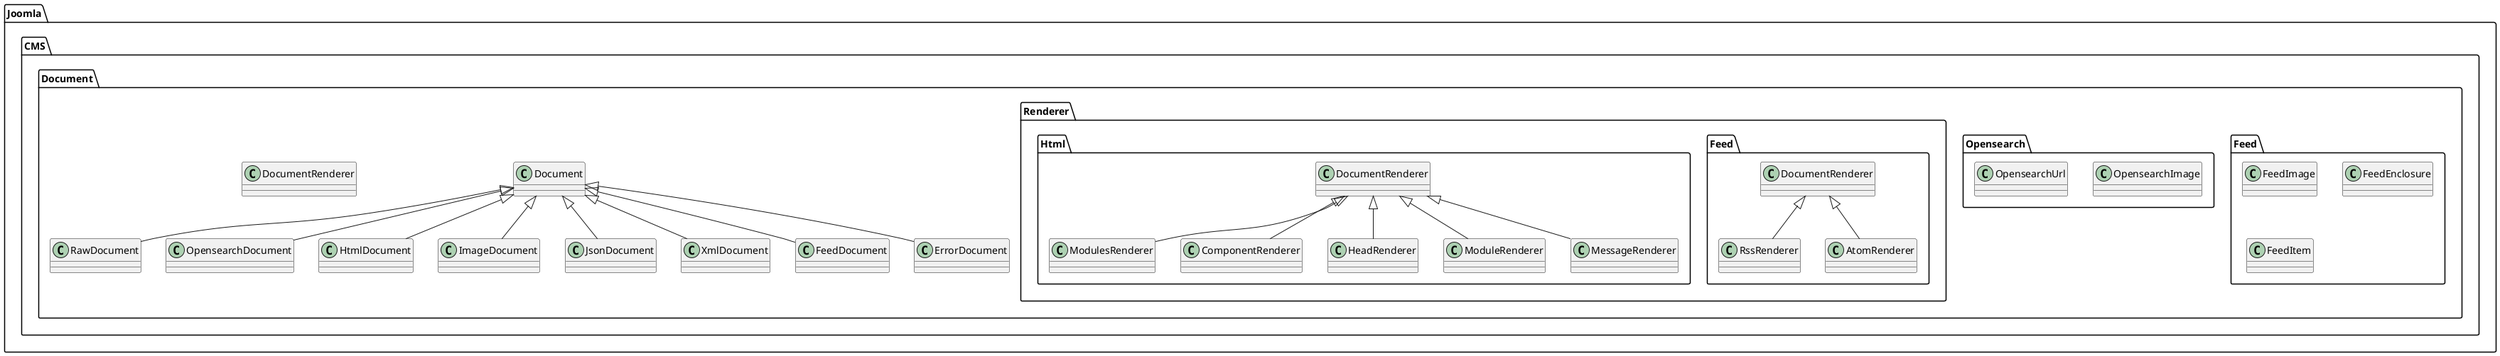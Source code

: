 @startuml
class Joomla.CMS.Document.RawDocument
Joomla.CMS.Document.Document <|-- Joomla.CMS.Document.RawDocument

class Joomla.CMS.Document.Feed.FeedImage
class Joomla.CMS.Document.Feed.FeedEnclosure
class Joomla.CMS.Document.Feed.FeedItem
class Joomla.CMS.Document.Opensearch.OpensearchImage
class Joomla.CMS.Document.Opensearch.OpensearchUrl
class Joomla.CMS.Document.OpensearchDocument
Joomla.CMS.Document.Document <|-- Joomla.CMS.Document.OpensearchDocument
class Joomla.CMS.Document.HtmlDocument
Joomla.CMS.Document.Document <|-- Joomla.CMS.Document.HtmlDocument
class Joomla.CMS.Document.ImageDocument
Joomla.CMS.Document.Document <|-- Joomla.CMS.Document.ImageDocument
class Joomla.CMS.Document.JsonDocument
Joomla.CMS.Document.Document <|-- Joomla.CMS.Document.JsonDocument
class Joomla.CMS.Document.XmlDocument
Joomla.CMS.Document.Document <|-- Joomla.CMS.Document.XmlDocument
class Joomla.CMS.Document.FeedDocument
Joomla.CMS.Document.Document <|-- Joomla.CMS.Document.FeedDocument
class Joomla.CMS.Document.Document
class Joomla.CMS.Document.DocumentRenderer
class Joomla.CMS.Document.Renderer.Feed.RssRenderer
Joomla.CMS.Document.Renderer.Feed.DocumentRenderer <|-- Joomla.CMS.Document.Renderer.Feed.RssRenderer
class Joomla.CMS.Document.Renderer.Feed.AtomRenderer
Joomla.CMS.Document.Renderer.Feed.DocumentRenderer <|-- Joomla.CMS.Document.Renderer.Feed.AtomRenderer
class Joomla.CMS.Document.Renderer.Html.ModulesRenderer
Joomla.CMS.Document.Renderer.Html.DocumentRenderer <|-- Joomla.CMS.Document.Renderer.Html.ModulesRenderer
class Joomla.CMS.Document.Renderer.Html.ComponentRenderer
Joomla.CMS.Document.Renderer.Html.DocumentRenderer <|-- Joomla.CMS.Document.Renderer.Html.ComponentRenderer
class Joomla.CMS.Document.Renderer.Html.HeadRenderer
Joomla.CMS.Document.Renderer.Html.DocumentRenderer <|-- Joomla.CMS.Document.Renderer.Html.HeadRenderer
class Joomla.CMS.Document.Renderer.Html.ModuleRenderer
Joomla.CMS.Document.Renderer.Html.DocumentRenderer <|-- Joomla.CMS.Document.Renderer.Html.ModuleRenderer
class Joomla.CMS.Document.Renderer.Html.MessageRenderer
Joomla.CMS.Document.Renderer.Html.DocumentRenderer <|-- Joomla.CMS.Document.Renderer.Html.MessageRenderer
class Joomla.CMS.Document.ErrorDocument
Joomla.CMS.Document.Document <|-- Joomla.CMS.Document.ErrorDocument
@enduml
